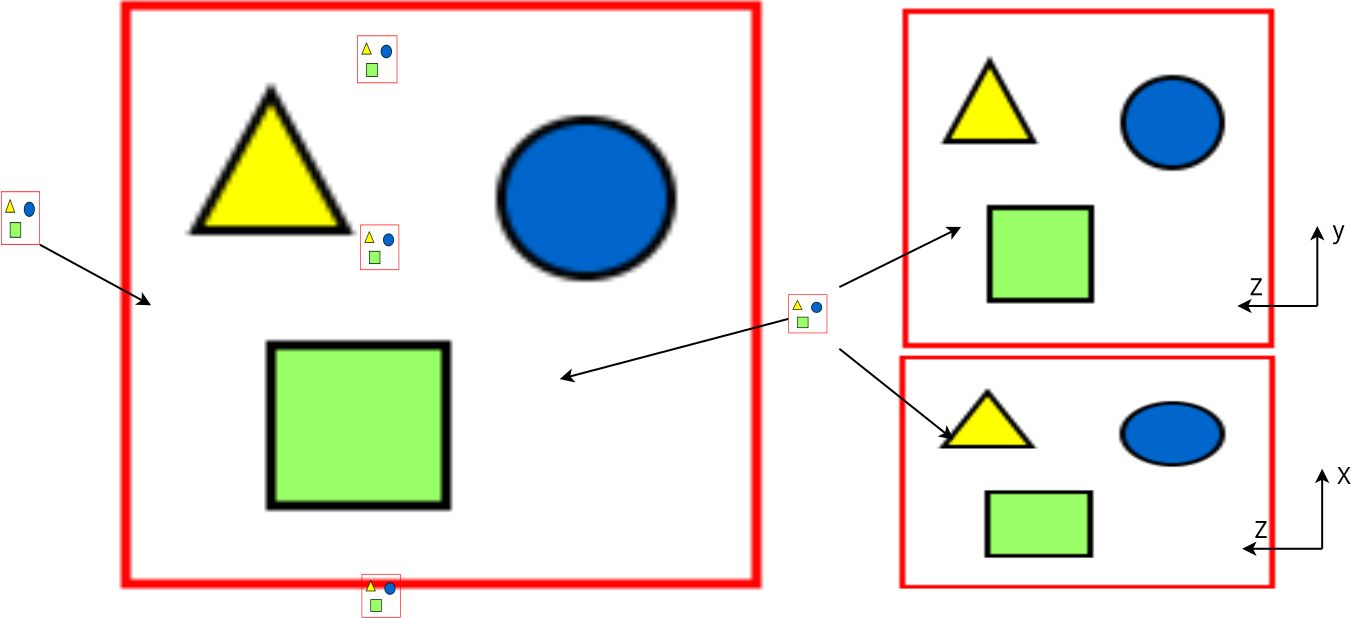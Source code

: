 <?xml version="1.0" encoding="UTF-8"?>
<dia:diagram xmlns:dia="http://www.lysator.liu.se/~alla/dia/">
  <dia:layer name="Background" visible="true" active="true">
    <dia:object type="Standard - Image" version="0" id="O0">
      <dia:attribute name="obj_pos">
        <dia:point val="-5.798,-1.485"/>
      </dia:attribute>
      <dia:attribute name="obj_bb">
        <dia:rectangle val="-5.848,-1.535;26.282,27.937"/>
      </dia:attribute>
      <dia:attribute name="elem_corner">
        <dia:point val="-5.798,-1.485"/>
      </dia:attribute>
      <dia:attribute name="elem_width">
        <dia:real val="32.03"/>
      </dia:attribute>
      <dia:attribute name="elem_height">
        <dia:real val="29.372"/>
      </dia:attribute>
      <dia:attribute name="draw_border">
        <dia:boolean val="false"/>
      </dia:attribute>
      <dia:attribute name="keep_aspect">
        <dia:boolean val="true"/>
      </dia:attribute>
      <dia:attribute name="file">
        <dia:string>#aorta_valve.png#</dia:string>
      </dia:attribute>
    </dia:object>
    <dia:object type="Standard - Image" version="0" id="O1">
      <dia:attribute name="obj_pos">
        <dia:point val="33.289,-1.1"/>
      </dia:attribute>
      <dia:attribute name="obj_bb">
        <dia:rectangle val="33.239,-1.15;51.923,15.922"/>
      </dia:attribute>
      <dia:attribute name="elem_corner">
        <dia:point val="33.289,-1.1"/>
      </dia:attribute>
      <dia:attribute name="elem_width">
        <dia:real val="18.584"/>
      </dia:attribute>
      <dia:attribute name="elem_height">
        <dia:real val="16.973"/>
      </dia:attribute>
      <dia:attribute name="draw_border">
        <dia:boolean val="false"/>
      </dia:attribute>
      <dia:attribute name="keep_aspect">
        <dia:boolean val="true"/>
      </dia:attribute>
      <dia:attribute name="file">
        <dia:string>#/home/erthalion/coding/science/valve_3.png#</dia:string>
      </dia:attribute>
    </dia:object>
    <dia:object type="Standard - Image" version="0" id="O2">
      <dia:attribute name="obj_pos">
        <dia:point val="33.135,16.25"/>
      </dia:attribute>
      <dia:attribute name="obj_bb">
        <dia:rectangle val="33.085,16.2;51.968,27.944"/>
      </dia:attribute>
      <dia:attribute name="elem_corner">
        <dia:point val="33.135,16.25"/>
      </dia:attribute>
      <dia:attribute name="elem_width">
        <dia:real val="18.784"/>
      </dia:attribute>
      <dia:attribute name="elem_height">
        <dia:real val="11.644"/>
      </dia:attribute>
      <dia:attribute name="draw_border">
        <dia:boolean val="false"/>
      </dia:attribute>
      <dia:attribute name="keep_aspect">
        <dia:boolean val="true"/>
      </dia:attribute>
      <dia:attribute name="file">
        <dia:string>#/home/erthalion/coding/science/valve_4.png#</dia:string>
      </dia:attribute>
    </dia:object>
    <dia:object type="Standard - Image" version="0" id="O3">
      <dia:attribute name="obj_pos">
        <dia:point val="27.575,13.177"/>
      </dia:attribute>
      <dia:attribute name="obj_bb">
        <dia:rectangle val="27.525,13.127;29.575,15.177"/>
      </dia:attribute>
      <dia:attribute name="elem_corner">
        <dia:point val="27.575,13.177"/>
      </dia:attribute>
      <dia:attribute name="elem_width">
        <dia:real val="1.95"/>
      </dia:attribute>
      <dia:attribute name="elem_height">
        <dia:real val="1.95"/>
      </dia:attribute>
      <dia:attribute name="draw_border">
        <dia:boolean val="false"/>
      </dia:attribute>
      <dia:attribute name="keep_aspect">
        <dia:boolean val="true"/>
      </dia:attribute>
      <dia:attribute name="file">
        <dia:string>#/home/erthalion/coding/papers/lavr2015/images/gamma_4.png#</dia:string>
      </dia:attribute>
    </dia:object>
    <dia:object type="Standard - Line" version="0" id="O4">
      <dia:attribute name="obj_pos">
        <dia:point val="30.128,12.819"/>
      </dia:attribute>
      <dia:attribute name="obj_bb">
        <dia:rectangle val="30.061,9.738;36.319,12.886"/>
      </dia:attribute>
      <dia:attribute name="conn_endpoints">
        <dia:point val="30.128,12.819"/>
        <dia:point val="36.219,9.811"/>
      </dia:attribute>
      <dia:attribute name="numcp">
        <dia:int val="1"/>
      </dia:attribute>
      <dia:attribute name="end_arrow">
        <dia:enum val="22"/>
      </dia:attribute>
      <dia:attribute name="end_arrow_length">
        <dia:real val="0.5"/>
      </dia:attribute>
      <dia:attribute name="end_arrow_width">
        <dia:real val="0.5"/>
      </dia:attribute>
    </dia:object>
    <dia:object type="Standard - Line" version="0" id="O5">
      <dia:attribute name="obj_pos">
        <dia:point val="30.128,15.903"/>
      </dia:attribute>
      <dia:attribute name="obj_bb">
        <dia:rectangle val="30.057,15.833;35.921,20.523"/>
      </dia:attribute>
      <dia:attribute name="conn_endpoints">
        <dia:point val="30.128,15.903"/>
        <dia:point val="35.834,20.452"/>
      </dia:attribute>
      <dia:attribute name="numcp">
        <dia:int val="1"/>
      </dia:attribute>
      <dia:attribute name="end_arrow">
        <dia:enum val="22"/>
      </dia:attribute>
      <dia:attribute name="end_arrow_length">
        <dia:real val="0.5"/>
      </dia:attribute>
      <dia:attribute name="end_arrow_width">
        <dia:real val="0.5"/>
      </dia:attribute>
    </dia:object>
    <dia:object type="Standard - Line" version="0" id="O6">
      <dia:attribute name="obj_pos">
        <dia:point val="54.027,13.764"/>
      </dia:attribute>
      <dia:attribute name="obj_bb">
        <dia:rectangle val="53.665,9.652;54.389,13.814"/>
      </dia:attribute>
      <dia:attribute name="conn_endpoints">
        <dia:point val="54.027,13.764"/>
        <dia:point val="54.027,9.764"/>
      </dia:attribute>
      <dia:attribute name="numcp">
        <dia:int val="1"/>
      </dia:attribute>
      <dia:attribute name="end_arrow">
        <dia:enum val="22"/>
      </dia:attribute>
      <dia:attribute name="end_arrow_length">
        <dia:real val="0.5"/>
      </dia:attribute>
      <dia:attribute name="end_arrow_width">
        <dia:real val="0.5"/>
      </dia:attribute>
    </dia:object>
    <dia:object type="Standard - Line" version="0" id="O7">
      <dia:attribute name="obj_pos">
        <dia:point val="54.027,13.764"/>
      </dia:attribute>
      <dia:attribute name="obj_bb">
        <dia:rectangle val="49.915,13.402;54.077,14.125"/>
      </dia:attribute>
      <dia:attribute name="conn_endpoints">
        <dia:point val="54.027,13.764"/>
        <dia:point val="50.027,13.764"/>
      </dia:attribute>
      <dia:attribute name="numcp">
        <dia:int val="1"/>
      </dia:attribute>
      <dia:attribute name="end_arrow">
        <dia:enum val="22"/>
      </dia:attribute>
      <dia:attribute name="end_arrow_length">
        <dia:real val="0.5"/>
      </dia:attribute>
      <dia:attribute name="end_arrow_width">
        <dia:real val="0.5"/>
      </dia:attribute>
    </dia:object>
    <dia:object type="Standard - Text" version="1" id="O8">
      <dia:attribute name="obj_pos">
        <dia:point val="50.647,13.221"/>
      </dia:attribute>
      <dia:attribute name="obj_bb">
        <dia:rectangle val="50.647,12.156;51.431,13.491"/>
      </dia:attribute>
      <dia:attribute name="text">
        <dia:composite type="text">
          <dia:attribute name="string">
            <dia:string>#Z#</dia:string>
          </dia:attribute>
          <dia:attribute name="font">
            <dia:font family="sans" style="0" name="Helvetica"/>
          </dia:attribute>
          <dia:attribute name="height">
            <dia:real val="1.435"/>
          </dia:attribute>
          <dia:attribute name="pos">
            <dia:point val="50.647,13.221"/>
          </dia:attribute>
          <dia:attribute name="color">
            <dia:color val="#000000"/>
          </dia:attribute>
          <dia:attribute name="alignment">
            <dia:enum val="0"/>
          </dia:attribute>
        </dia:composite>
      </dia:attribute>
      <dia:attribute name="valign">
        <dia:enum val="3"/>
      </dia:attribute>
    </dia:object>
    <dia:object type="Standard - Text" version="1" id="O9">
      <dia:attribute name="obj_pos">
        <dia:point val="54.801,10.38"/>
      </dia:attribute>
      <dia:attribute name="obj_bb">
        <dia:rectangle val="54.801,9.316;55.481,10.65"/>
      </dia:attribute>
      <dia:attribute name="text">
        <dia:composite type="text">
          <dia:attribute name="string">
            <dia:string>#y#</dia:string>
          </dia:attribute>
          <dia:attribute name="font">
            <dia:font family="sans" style="0" name="Helvetica"/>
          </dia:attribute>
          <dia:attribute name="height">
            <dia:real val="1.435"/>
          </dia:attribute>
          <dia:attribute name="pos">
            <dia:point val="54.801,10.38"/>
          </dia:attribute>
          <dia:attribute name="color">
            <dia:color val="#000000"/>
          </dia:attribute>
          <dia:attribute name="alignment">
            <dia:enum val="0"/>
          </dia:attribute>
        </dia:composite>
      </dia:attribute>
      <dia:attribute name="valign">
        <dia:enum val="3"/>
      </dia:attribute>
    </dia:object>
    <dia:object type="Standard - Line" version="0" id="O10">
      <dia:attribute name="obj_pos">
        <dia:point val="54.269,25.903"/>
      </dia:attribute>
      <dia:attribute name="obj_bb">
        <dia:rectangle val="53.907,21.791;54.63,25.953"/>
      </dia:attribute>
      <dia:attribute name="conn_endpoints">
        <dia:point val="54.269,25.903"/>
        <dia:point val="54.269,21.903"/>
      </dia:attribute>
      <dia:attribute name="numcp">
        <dia:int val="1"/>
      </dia:attribute>
      <dia:attribute name="end_arrow">
        <dia:enum val="22"/>
      </dia:attribute>
      <dia:attribute name="end_arrow_length">
        <dia:real val="0.5"/>
      </dia:attribute>
      <dia:attribute name="end_arrow_width">
        <dia:real val="0.5"/>
      </dia:attribute>
    </dia:object>
    <dia:object type="Standard - Line" version="0" id="O11">
      <dia:attribute name="obj_pos">
        <dia:point val="54.269,25.903"/>
      </dia:attribute>
      <dia:attribute name="obj_bb">
        <dia:rectangle val="50.157,25.541;54.319,26.265"/>
      </dia:attribute>
      <dia:attribute name="conn_endpoints">
        <dia:point val="54.269,25.903"/>
        <dia:point val="50.269,25.903"/>
      </dia:attribute>
      <dia:attribute name="numcp">
        <dia:int val="1"/>
      </dia:attribute>
      <dia:attribute name="end_arrow">
        <dia:enum val="22"/>
      </dia:attribute>
      <dia:attribute name="end_arrow_length">
        <dia:real val="0.5"/>
      </dia:attribute>
      <dia:attribute name="end_arrow_width">
        <dia:real val="0.5"/>
      </dia:attribute>
    </dia:object>
    <dia:object type="Standard - Text" version="1" id="O12">
      <dia:attribute name="obj_pos">
        <dia:point val="50.888,25.361"/>
      </dia:attribute>
      <dia:attribute name="obj_bb">
        <dia:rectangle val="50.888,24.296;51.673,25.631"/>
      </dia:attribute>
      <dia:attribute name="text">
        <dia:composite type="text">
          <dia:attribute name="string">
            <dia:string>#Z#</dia:string>
          </dia:attribute>
          <dia:attribute name="font">
            <dia:font family="sans" style="0" name="Helvetica"/>
          </dia:attribute>
          <dia:attribute name="height">
            <dia:real val="1.435"/>
          </dia:attribute>
          <dia:attribute name="pos">
            <dia:point val="50.888,25.361"/>
          </dia:attribute>
          <dia:attribute name="color">
            <dia:color val="#000000"/>
          </dia:attribute>
          <dia:attribute name="alignment">
            <dia:enum val="0"/>
          </dia:attribute>
        </dia:composite>
      </dia:attribute>
      <dia:attribute name="valign">
        <dia:enum val="3"/>
      </dia:attribute>
    </dia:object>
    <dia:object type="Standard - Text" version="1" id="O13">
      <dia:attribute name="obj_pos">
        <dia:point val="55.026,22.664"/>
      </dia:attribute>
      <dia:attribute name="obj_bb">
        <dia:rectangle val="55.026,21.599;55.811,22.934"/>
      </dia:attribute>
      <dia:attribute name="text">
        <dia:composite type="text">
          <dia:attribute name="string">
            <dia:string>#X#</dia:string>
          </dia:attribute>
          <dia:attribute name="font">
            <dia:font family="sans" style="0" name="Helvetica"/>
          </dia:attribute>
          <dia:attribute name="height">
            <dia:real val="1.435"/>
          </dia:attribute>
          <dia:attribute name="pos">
            <dia:point val="55.026,22.664"/>
          </dia:attribute>
          <dia:attribute name="color">
            <dia:color val="#000000"/>
          </dia:attribute>
          <dia:attribute name="alignment">
            <dia:enum val="0"/>
          </dia:attribute>
        </dia:composite>
      </dia:attribute>
      <dia:attribute name="valign">
        <dia:enum val="3"/>
      </dia:attribute>
    </dia:object>
    <dia:object type="Standard - Line" version="0" id="O14">
      <dia:attribute name="obj_pos">
        <dia:point val="27.476,14.435"/>
      </dia:attribute>
      <dia:attribute name="obj_bb">
        <dia:rectangle val="16.037,14.374;27.537,17.616"/>
      </dia:attribute>
      <dia:attribute name="conn_endpoints">
        <dia:point val="27.476,14.435"/>
        <dia:point val="16.145,17.422"/>
      </dia:attribute>
      <dia:attribute name="numcp">
        <dia:int val="1"/>
      </dia:attribute>
      <dia:attribute name="end_arrow">
        <dia:enum val="22"/>
      </dia:attribute>
      <dia:attribute name="end_arrow_length">
        <dia:real val="0.5"/>
      </dia:attribute>
      <dia:attribute name="end_arrow_width">
        <dia:real val="0.5"/>
      </dia:attribute>
      <dia:connections>
        <dia:connection handle="0" to="O3" connection="8"/>
      </dia:connections>
    </dia:object>
    <dia:object type="Standard - Image" version="0" id="O15">
      <dia:attribute name="obj_pos">
        <dia:point val="-11.789,8.032"/>
      </dia:attribute>
      <dia:attribute name="obj_bb">
        <dia:rectangle val="-11.839,7.982;-9.789,10.755"/>
      </dia:attribute>
      <dia:attribute name="elem_corner">
        <dia:point val="-11.789,8.032"/>
      </dia:attribute>
      <dia:attribute name="elem_width">
        <dia:real val="1.95"/>
      </dia:attribute>
      <dia:attribute name="elem_height">
        <dia:real val="2.672"/>
      </dia:attribute>
      <dia:attribute name="draw_border">
        <dia:boolean val="false"/>
      </dia:attribute>
      <dia:attribute name="keep_aspect">
        <dia:boolean val="true"/>
      </dia:attribute>
      <dia:attribute name="file">
        <dia:string>#/home/erthalion/coding/papers/lavr2015/images/gamma_1.png#</dia:string>
      </dia:attribute>
    </dia:object>
    <dia:object type="Standard - Line" version="0" id="O16">
      <dia:attribute name="obj_pos">
        <dia:point val="-9.839,10.704"/>
      </dia:attribute>
      <dia:attribute name="obj_bb">
        <dia:rectangle val="-9.907,10.637;-4.184,13.799"/>
      </dia:attribute>
      <dia:attribute name="conn_endpoints">
        <dia:point val="-9.839,10.704"/>
        <dia:point val="-4.282,13.73"/>
      </dia:attribute>
      <dia:attribute name="numcp">
        <dia:int val="1"/>
      </dia:attribute>
      <dia:attribute name="end_arrow">
        <dia:enum val="22"/>
      </dia:attribute>
      <dia:attribute name="end_arrow_length">
        <dia:real val="0.5"/>
      </dia:attribute>
      <dia:attribute name="end_arrow_width">
        <dia:real val="0.5"/>
      </dia:attribute>
      <dia:connections>
        <dia:connection handle="0" to="O15" connection="7"/>
      </dia:connections>
    </dia:object>
    <dia:object type="Standard - Image" version="0" id="O17">
      <dia:attribute name="obj_pos">
        <dia:point val="6.242,27.16"/>
      </dia:attribute>
      <dia:attribute name="obj_bb">
        <dia:rectangle val="6.192,27.11;8.242,29.396"/>
      </dia:attribute>
      <dia:attribute name="elem_corner">
        <dia:point val="6.242,27.16"/>
      </dia:attribute>
      <dia:attribute name="elem_width">
        <dia:real val="1.95"/>
      </dia:attribute>
      <dia:attribute name="elem_height">
        <dia:real val="2.186"/>
      </dia:attribute>
      <dia:attribute name="draw_border">
        <dia:boolean val="false"/>
      </dia:attribute>
      <dia:attribute name="keep_aspect">
        <dia:boolean val="true"/>
      </dia:attribute>
      <dia:attribute name="file">
        <dia:string>#/home/erthalion/coding/papers/lavr2015/images/gamma_2.png#</dia:string>
      </dia:attribute>
    </dia:object>
    <dia:object type="Standard - Image" version="0" id="O18">
      <dia:attribute name="obj_pos">
        <dia:point val="6.015,0.237"/>
      </dia:attribute>
      <dia:attribute name="obj_bb">
        <dia:rectangle val="5.965,0.187;8.077,2.676"/>
      </dia:attribute>
      <dia:attribute name="elem_corner">
        <dia:point val="6.015,0.237"/>
      </dia:attribute>
      <dia:attribute name="elem_width">
        <dia:real val="2.012"/>
      </dia:attribute>
      <dia:attribute name="elem_height">
        <dia:real val="2.389"/>
      </dia:attribute>
      <dia:attribute name="draw_border">
        <dia:boolean val="false"/>
      </dia:attribute>
      <dia:attribute name="keep_aspect">
        <dia:boolean val="true"/>
      </dia:attribute>
      <dia:attribute name="file">
        <dia:string>#/home/erthalion/coding/papers/lavr2015/images/gamma_3.png#</dia:string>
      </dia:attribute>
    </dia:object>
    <dia:object type="Standard - Image" version="0" id="O19">
      <dia:attribute name="obj_pos">
        <dia:point val="6.171,9.694"/>
      </dia:attribute>
      <dia:attribute name="obj_bb">
        <dia:rectangle val="6.121,9.644;8.171,12.019"/>
      </dia:attribute>
      <dia:attribute name="elem_corner">
        <dia:point val="6.171,9.694"/>
      </dia:attribute>
      <dia:attribute name="elem_width">
        <dia:real val="1.95"/>
      </dia:attribute>
      <dia:attribute name="elem_height">
        <dia:real val="2.275"/>
      </dia:attribute>
      <dia:attribute name="draw_border">
        <dia:boolean val="false"/>
      </dia:attribute>
      <dia:attribute name="keep_aspect">
        <dia:boolean val="true"/>
      </dia:attribute>
      <dia:attribute name="file">
        <dia:string>#/home/erthalion/coding/papers/lavr2015/images/Omega.png#</dia:string>
      </dia:attribute>
    </dia:object>
  </dia:layer>
</dia:diagram>
